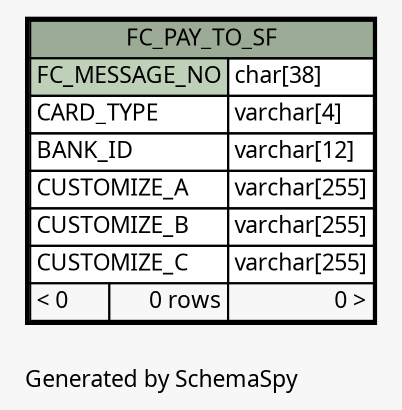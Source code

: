// dot 2.26.0 on Linux 2.6.32-504.8.1.el6.x86_64
// SchemaSpy rev Unknown
digraph "oneDegreeRelationshipsDiagram" {
  graph [
    rankdir="RL"
    bgcolor="#f7f7f7"
    label="\nGenerated by SchemaSpy"
    labeljust="l"
    nodesep="0.18"
    ranksep="0.46"
    fontname="Microsoft YaHei"
    fontsize="11"
  ];
  node [
    fontname="Microsoft YaHei"
    fontsize="11"
    shape="plaintext"
  ];
  edge [
    arrowsize="0.8"
  ];
  "FC_PAY_TO_SF" [
    label=<
    <TABLE BORDER="2" CELLBORDER="1" CELLSPACING="0" BGCOLOR="#ffffff">
      <TR><TD COLSPAN="3" BGCOLOR="#9bab96" ALIGN="CENTER">FC_PAY_TO_SF</TD></TR>
      <TR><TD PORT="FC_MESSAGE_NO" COLSPAN="2" BGCOLOR="#bed1b8" ALIGN="LEFT">FC_MESSAGE_NO</TD><TD PORT="FC_MESSAGE_NO.type" ALIGN="LEFT">char[38]</TD></TR>
      <TR><TD PORT="CARD_TYPE" COLSPAN="2" ALIGN="LEFT">CARD_TYPE</TD><TD PORT="CARD_TYPE.type" ALIGN="LEFT">varchar[4]</TD></TR>
      <TR><TD PORT="BANK_ID" COLSPAN="2" ALIGN="LEFT">BANK_ID</TD><TD PORT="BANK_ID.type" ALIGN="LEFT">varchar[12]</TD></TR>
      <TR><TD PORT="CUSTOMIZE_A" COLSPAN="2" ALIGN="LEFT">CUSTOMIZE_A</TD><TD PORT="CUSTOMIZE_A.type" ALIGN="LEFT">varchar[255]</TD></TR>
      <TR><TD PORT="CUSTOMIZE_B" COLSPAN="2" ALIGN="LEFT">CUSTOMIZE_B</TD><TD PORT="CUSTOMIZE_B.type" ALIGN="LEFT">varchar[255]</TD></TR>
      <TR><TD PORT="CUSTOMIZE_C" COLSPAN="2" ALIGN="LEFT">CUSTOMIZE_C</TD><TD PORT="CUSTOMIZE_C.type" ALIGN="LEFT">varchar[255]</TD></TR>
      <TR><TD ALIGN="LEFT" BGCOLOR="#f7f7f7">&lt; 0</TD><TD ALIGN="RIGHT" BGCOLOR="#f7f7f7">0 rows</TD><TD ALIGN="RIGHT" BGCOLOR="#f7f7f7">0 &gt;</TD></TR>
    </TABLE>>
    URL="FC_PAY_TO_SF.html"
    tooltip="FC_PAY_TO_SF"
  ];
}
